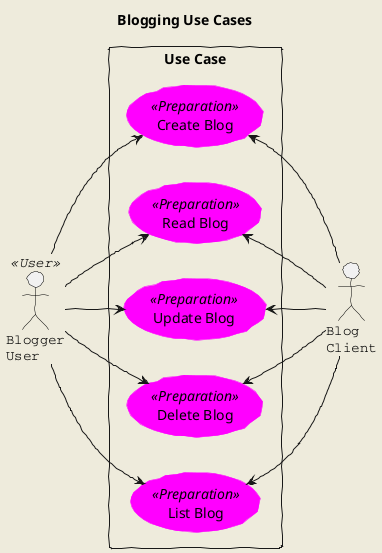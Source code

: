 @startuml
title Blogging Use Cases
skinparam backgroundColor #EEEBDC
skinparam handwritten true
skinparam actor {
BorderColor black
FontName Courier
BackgroundColor<< Process >> Gold
}
skinparam note {
BackgroundColor Pink
BorderColor Pink
}
skinparam usecase {
BackgroundColor<< Sending >> DarkSeaGreen
BorderColor<< Sending >> DarkSeaGreen

BackgroundColor YellowGreen
BorderColor YellowGreen

BackgroundColor<< Preparation >> Magenta
BorderColor<< Preparation >> Magenta

}
'use cases



'actor
:Blogger\nUser: as buser << User >>
:Blog\nClient: as system


rectangle "Use Case" as wca{
(Create Blog) as cb << Preparation >>
(Read Blog) as rb << Preparation >>
(Update Blog) as ub << Preparation >>
(Delete Blog) as db << Preparation >>
(List Blog) as lb << Preparation >>
}

left to right direction

buser --> cb
buser --> rb
buser --> ub
buser --> db
buser --> lb

cb <-- system
rb <-- system
ub <-- system
db <-- system
lb <-- system
@enduml